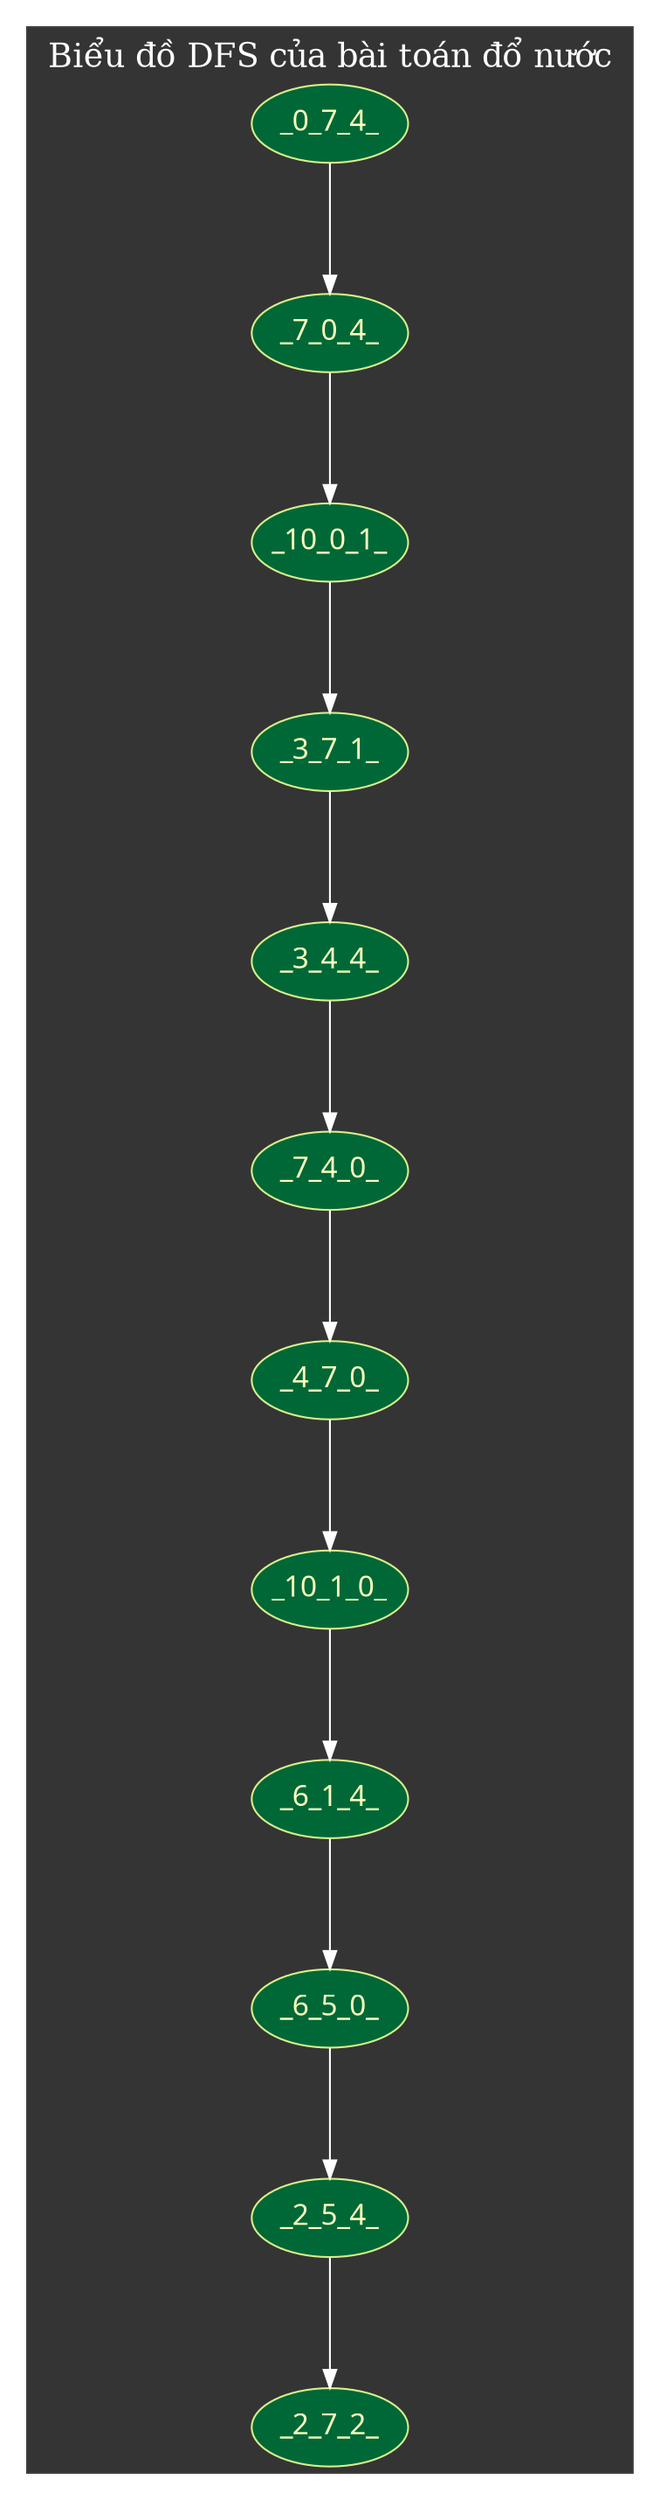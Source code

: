 digraph graph_name {
  graph [
    charset = "UTF-8";
    label = "Biểu đồ DFS của bài toán đổ nước",
    labelloc = "t",
    labeljust = "c",
    bgcolor = "#343434",
    fontcolor = white,
    fontsize = 18,
    style = "filled",
    rankdir = TB,
    margin = 0.2,
    splines = spline,
    ranksep = 1.0,
    nodesep = 0.9
  ];

  node [
    colorscheme = "rdylgn11"
    style = "solid,filled",
    fontsize = 16,
    fontcolor = 6,
    fontname = "Migu 1M",
    color = 7,
    fillcolor = 11,
    fixedsize = true,
    height = 0.6,
    width = 1.2
  ];

  edge [
    style = solid,
    fontsize = 14,
    fontcolor = white,
    fontname = "Migu 1M",
    color = white,
    labelfloat = true,
    labeldistance = 2.5,
    labelangle = 70
  ];

    _0_7_4_ -> _7_0_4_
    _7_0_4_ -> _10_0_1_
    _10_0_1_ -> _3_7_1_
    _3_7_1_ -> _3_4_4_
    _3_4_4_ -> _7_4_0_
    _7_4_0_ -> _4_7_0_
    _4_7_0_ -> _10_1_0_
    _10_1_0_ -> _6_1_4_
    _6_1_4_ -> _6_5_0_
    _6_5_0_ -> _2_5_4_
    _2_5_4_ -> _2_7_2_
}
